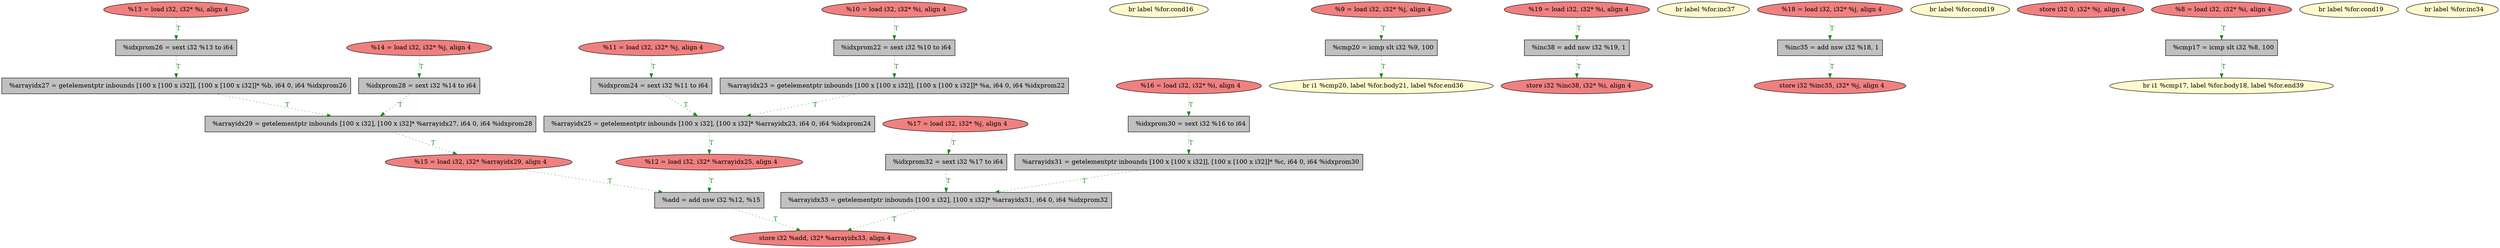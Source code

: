 
digraph G {


node1489 [fillcolor=grey,label="  %arrayidx31 = getelementptr inbounds [100 x [100 x i32]], [100 x [100 x i32]]* %c, i64 0, i64 %idxprom30",shape=rectangle,style=filled ]
node1488 [fillcolor=grey,label="  %add = add nsw i32 %12, %15",shape=rectangle,style=filled ]
node1487 [fillcolor=lightcoral,label="  %15 = load i32, i32* %arrayidx29, align 4",shape=ellipse,style=filled ]
node1464 [fillcolor=lightcoral,label="  %16 = load i32, i32* %i, align 4",shape=ellipse,style=filled ]
node1477 [fillcolor=grey,label="  %idxprom24 = sext i32 %11 to i64",shape=rectangle,style=filled ]
node1480 [fillcolor=grey,label="  %arrayidx29 = getelementptr inbounds [100 x i32], [100 x i32]* %arrayidx27, i64 0, i64 %idxprom28",shape=rectangle,style=filled ]
node1460 [fillcolor=grey,label="  %idxprom32 = sext i32 %17 to i64",shape=rectangle,style=filled ]
node1461 [fillcolor=grey,label="  %arrayidx27 = getelementptr inbounds [100 x [100 x i32]], [100 x [100 x i32]]* %b, i64 0, i64 %idxprom26",shape=rectangle,style=filled ]
node1452 [fillcolor=lemonchiffon,label="  br label %for.cond16",shape=ellipse,style=filled ]
node1456 [fillcolor=lightcoral,label="  %11 = load i32, i32* %j, align 4",shape=ellipse,style=filled ]
node1486 [fillcolor=lightcoral,label="  %14 = load i32, i32* %j, align 4",shape=ellipse,style=filled ]
node1462 [fillcolor=grey,label="  %cmp20 = icmp slt i32 %9, 100",shape=rectangle,style=filled ]
node1453 [fillcolor=lightcoral,label="  store i32 %inc38, i32* %i, align 4",shape=ellipse,style=filled ]
node1457 [fillcolor=lemonchiffon,label="  br label %for.inc37",shape=ellipse,style=filled ]
node1451 [fillcolor=lightcoral,label="  %18 = load i32, i32* %j, align 4",shape=ellipse,style=filled ]
node1455 [fillcolor=lightcoral,label="  %19 = load i32, i32* %i, align 4",shape=ellipse,style=filled ]
node1454 [fillcolor=lightcoral,label="  store i32 %add, i32* %arrayidx33, align 4",shape=ellipse,style=filled ]
node1450 [fillcolor=lemonchiffon,label="  br label %for.cond19",shape=ellipse,style=filled ]
node1471 [fillcolor=grey,label="  %arrayidx33 = getelementptr inbounds [100 x i32], [100 x i32]* %arrayidx31, i64 0, i64 %idxprom32",shape=rectangle,style=filled ]
node1463 [fillcolor=grey,label="  %arrayidx25 = getelementptr inbounds [100 x i32], [100 x i32]* %arrayidx23, i64 0, i64 %idxprom24",shape=rectangle,style=filled ]
node1466 [fillcolor=lightcoral,label="  store i32 %inc35, i32* %j, align 4",shape=ellipse,style=filled ]
node1469 [fillcolor=grey,label="  %arrayidx23 = getelementptr inbounds [100 x [100 x i32]], [100 x [100 x i32]]* %a, i64 0, i64 %idxprom22",shape=rectangle,style=filled ]
node1470 [fillcolor=grey,label="  %inc35 = add nsw i32 %18, 1",shape=rectangle,style=filled ]
node1467 [fillcolor=grey,label="  %idxprom22 = sext i32 %10 to i64",shape=rectangle,style=filled ]
node1472 [fillcolor=lightcoral,label="  store i32 0, i32* %j, align 4",shape=ellipse,style=filled ]
node1476 [fillcolor=grey,label="  %inc38 = add nsw i32 %19, 1",shape=rectangle,style=filled ]
node1473 [fillcolor=lightcoral,label="  %8 = load i32, i32* %i, align 4",shape=ellipse,style=filled ]
node1474 [fillcolor=grey,label="  %idxprom28 = sext i32 %14 to i64",shape=rectangle,style=filled ]
node1481 [fillcolor=lightcoral,label="  %10 = load i32, i32* %i, align 4",shape=ellipse,style=filled ]
node1475 [fillcolor=lemonchiffon,label="  br label %for.cond19",shape=ellipse,style=filled ]
node1458 [fillcolor=grey,label="  %idxprom30 = sext i32 %16 to i64",shape=rectangle,style=filled ]
node1478 [fillcolor=lemonchiffon,label="  br label %for.inc34",shape=ellipse,style=filled ]
node1459 [fillcolor=lemonchiffon,label="  br i1 %cmp20, label %for.body21, label %for.end36",shape=ellipse,style=filled ]
node1479 [fillcolor=lemonchiffon,label="  br i1 %cmp17, label %for.body18, label %for.end39",shape=ellipse,style=filled ]
node1482 [fillcolor=lightcoral,label="  %12 = load i32, i32* %arrayidx25, align 4",shape=ellipse,style=filled ]
node1483 [fillcolor=lightcoral,label="  %13 = load i32, i32* %i, align 4",shape=ellipse,style=filled ]
node1468 [fillcolor=lightcoral,label="  %9 = load i32, i32* %j, align 4",shape=ellipse,style=filled ]
node1484 [fillcolor=grey,label="  %idxprom26 = sext i32 %13 to i64",shape=rectangle,style=filled ]
node1465 [fillcolor=grey,label="  %cmp17 = icmp slt i32 %8, 100",shape=rectangle,style=filled ]
node1485 [fillcolor=lightcoral,label="  %17 = load i32, i32* %j, align 4",shape=ellipse,style=filled ]

node1473->node1465 [style=dotted,color=forestgreen,label="T",fontcolor=forestgreen ]
node1471->node1454 [style=dotted,color=forestgreen,label="T",fontcolor=forestgreen ]
node1477->node1463 [style=dotted,color=forestgreen,label="T",fontcolor=forestgreen ]
node1470->node1466 [style=dotted,color=forestgreen,label="T",fontcolor=forestgreen ]
node1468->node1462 [style=dotted,color=forestgreen,label="T",fontcolor=forestgreen ]
node1460->node1471 [style=dotted,color=forestgreen,label="T",fontcolor=forestgreen ]
node1487->node1488 [style=dotted,color=forestgreen,label="T",fontcolor=forestgreen ]
node1481->node1467 [style=dotted,color=forestgreen,label="T",fontcolor=forestgreen ]
node1482->node1488 [style=dotted,color=forestgreen,label="T",fontcolor=forestgreen ]
node1486->node1474 [style=dotted,color=forestgreen,label="T",fontcolor=forestgreen ]
node1484->node1461 [style=dotted,color=forestgreen,label="T",fontcolor=forestgreen ]
node1488->node1454 [style=dotted,color=forestgreen,label="T",fontcolor=forestgreen ]
node1480->node1487 [style=dotted,color=forestgreen,label="T",fontcolor=forestgreen ]
node1485->node1460 [style=dotted,color=forestgreen,label="T",fontcolor=forestgreen ]
node1456->node1477 [style=dotted,color=forestgreen,label="T",fontcolor=forestgreen ]
node1464->node1458 [style=dotted,color=forestgreen,label="T",fontcolor=forestgreen ]
node1476->node1453 [style=dotted,color=forestgreen,label="T",fontcolor=forestgreen ]
node1461->node1480 [style=dotted,color=forestgreen,label="T",fontcolor=forestgreen ]
node1474->node1480 [style=dotted,color=forestgreen,label="T",fontcolor=forestgreen ]
node1462->node1459 [style=dotted,color=forestgreen,label="T",fontcolor=forestgreen ]
node1467->node1469 [style=dotted,color=forestgreen,label="T",fontcolor=forestgreen ]
node1469->node1463 [style=dotted,color=forestgreen,label="T",fontcolor=forestgreen ]
node1463->node1482 [style=dotted,color=forestgreen,label="T",fontcolor=forestgreen ]
node1483->node1484 [style=dotted,color=forestgreen,label="T",fontcolor=forestgreen ]
node1451->node1470 [style=dotted,color=forestgreen,label="T",fontcolor=forestgreen ]
node1458->node1489 [style=dotted,color=forestgreen,label="T",fontcolor=forestgreen ]
node1455->node1476 [style=dotted,color=forestgreen,label="T",fontcolor=forestgreen ]
node1489->node1471 [style=dotted,color=forestgreen,label="T",fontcolor=forestgreen ]
node1465->node1479 [style=dotted,color=forestgreen,label="T",fontcolor=forestgreen ]


}
